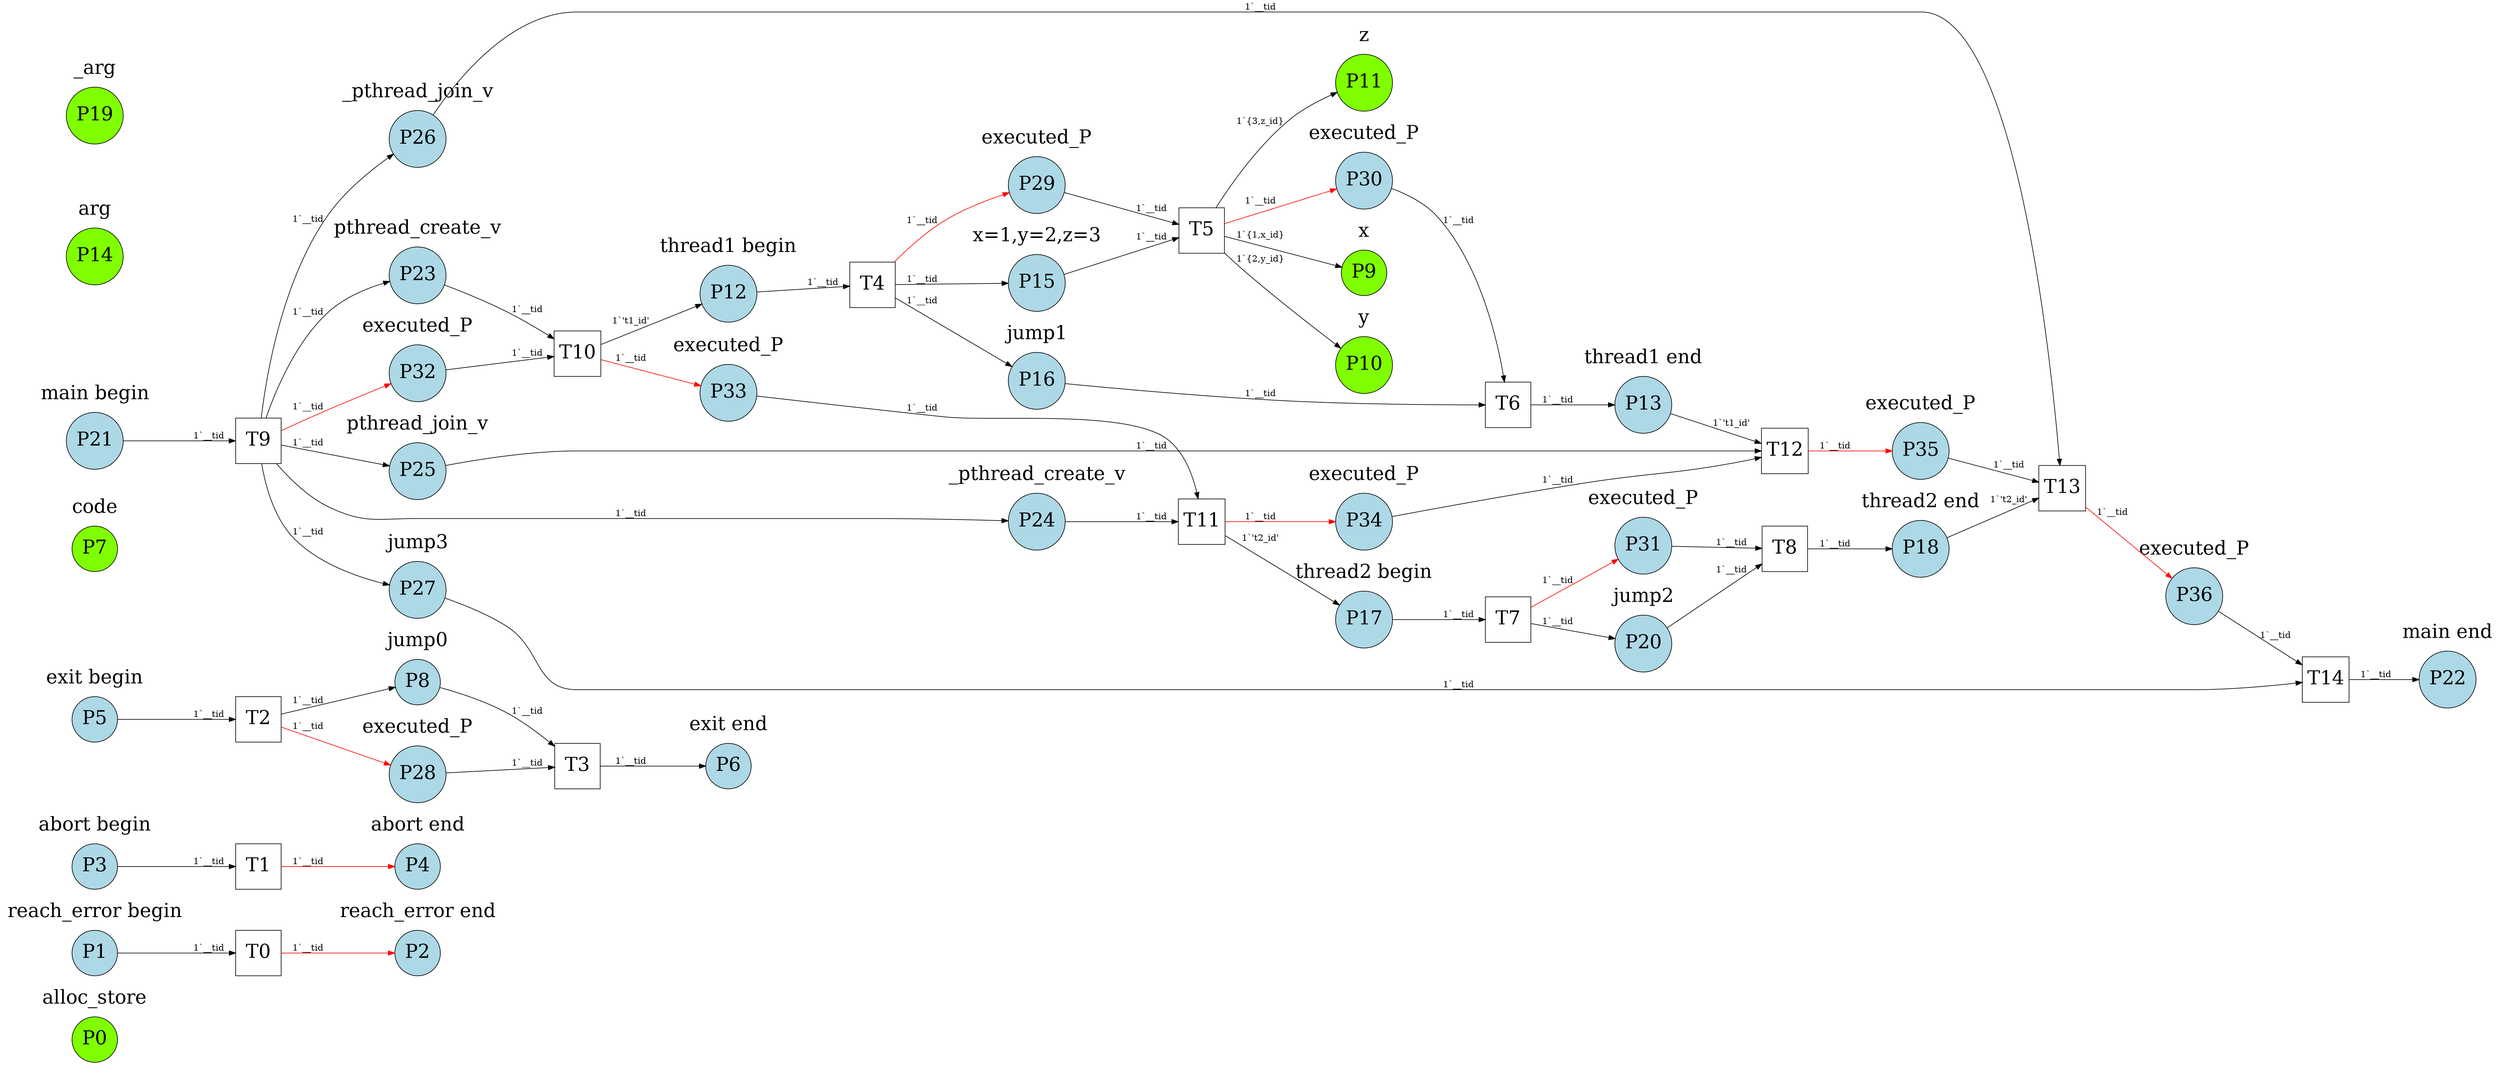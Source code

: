 digraph G{
rankdir = LR
subgraph cluster_P0{fontsize = 30;label="alloc_store";color="white"P0[shape=circle,fontsize = 30,width=1,style="filled",color="black",fillcolor="chartreuse"]}
subgraph cluster_P1{fontsize = 30;label="reach_error begin";color="white"P1[shape=circle,fontsize = 30,width=1,style="filled",color="black",fillcolor="lightblue"]}
subgraph cluster_P2{fontsize = 30;label="reach_error end";color="white"P2[shape=circle,fontsize = 30,width=1,style="filled",color="black",fillcolor="lightblue"]}
subgraph cluster_P3{fontsize = 30;label="abort begin";color="white"P3[shape=circle,fontsize = 30,width=1,style="filled",color="black",fillcolor="lightblue"]}
subgraph cluster_P4{fontsize = 30;label="abort end";color="white"P4[shape=circle,fontsize = 30,width=1,style="filled",color="black",fillcolor="lightblue"]}
subgraph cluster_P5{fontsize = 30;label="exit begin";color="white"P5[shape=circle,fontsize = 30,width=1,style="filled",color="black",fillcolor="lightblue"]}
subgraph cluster_P6{fontsize = 30;label="exit end";color="white"P6[shape=circle,fontsize = 30,width=1,style="filled",color="black",fillcolor="lightblue"]}
subgraph cluster_P7{fontsize = 30;label="code";color="white"P7[shape=circle,fontsize = 30,width=1,style="filled",color="black",fillcolor="chartreuse"]}
subgraph cluster_P8{fontsize = 30;label="jump0";color="white"P8[shape=circle,fontsize = 30,width=1,style="filled",color="black",fillcolor="lightblue"]}
subgraph cluster_P9{fontsize = 30;label="x";color="white"P9[shape=circle,fontsize = 30,width=1,style="filled",color="black",fillcolor="chartreuse"]}
subgraph cluster_P10{fontsize = 30;label="y";color="white"P10[shape=circle,fontsize = 30,width=1,style="filled",color="black",fillcolor="chartreuse"]}
subgraph cluster_P11{fontsize = 30;label="z";color="white"P11[shape=circle,fontsize = 30,width=1,style="filled",color="black",fillcolor="chartreuse"]}
subgraph cluster_P12{fontsize = 30;label="thread1 begin";color="white"P12[shape=circle,fontsize = 30,width=1,style="filled",color="black",fillcolor="lightblue"]}
subgraph cluster_P13{fontsize = 30;label="thread1 end";color="white"P13[shape=circle,fontsize = 30,width=1,style="filled",color="black",fillcolor="lightblue"]}
subgraph cluster_P14{fontsize = 30;label="arg";color="white"P14[shape=circle,fontsize = 30,width=1,style="filled",color="black",fillcolor="chartreuse"]}
subgraph cluster_P15{fontsize = 30;label="x=1,y=2,z=3";color="white"P15[shape=circle,fontsize = 30,width=1,style="filled",color="black",fillcolor="lightblue"]}
subgraph cluster_P16{fontsize = 30;label="jump1";color="white"P16[shape=circle,fontsize = 30,width=1,style="filled",color="black",fillcolor="lightblue"]}
subgraph cluster_P17{fontsize = 30;label="thread2 begin";color="white"P17[shape=circle,fontsize = 30,width=1,style="filled",color="black",fillcolor="lightblue"]}
subgraph cluster_P18{fontsize = 30;label="thread2 end";color="white"P18[shape=circle,fontsize = 30,width=1,style="filled",color="black",fillcolor="lightblue"]}
subgraph cluster_P19{fontsize = 30;label="_arg";color="white"P19[shape=circle,fontsize = 30,width=1,style="filled",color="black",fillcolor="chartreuse"]}
subgraph cluster_P20{fontsize = 30;label="jump2";color="white"P20[shape=circle,fontsize = 30,width=1,style="filled",color="black",fillcolor="lightblue"]}
subgraph cluster_P21{fontsize = 30;label="main begin";color="white"P21[shape=circle,fontsize = 30,width=1,style="filled",color="black",fillcolor="lightblue"]}
subgraph cluster_P22{fontsize = 30;label="main end";color="white"P22[shape=circle,fontsize = 30,width=1,style="filled",color="black",fillcolor="lightblue"]}
subgraph cluster_P23{fontsize = 30;label="pthread_create_v";color="white"P23[shape=circle,fontsize = 30,width=1,style="filled",color="black",fillcolor="lightblue"]}
subgraph cluster_P24{fontsize = 30;label="_pthread_create_v";color="white"P24[shape=circle,fontsize = 30,width=1,style="filled",color="black",fillcolor="lightblue"]}
subgraph cluster_P25{fontsize = 30;label="pthread_join_v";color="white"P25[shape=circle,fontsize = 30,width=1,style="filled",color="black",fillcolor="lightblue"]}
subgraph cluster_P26{fontsize = 30;label="_pthread_join_v";color="white"P26[shape=circle,fontsize = 30,width=1,style="filled",color="black",fillcolor="lightblue"]}
subgraph cluster_P27{fontsize = 30;label="jump3";color="white"P27[shape=circle,fontsize = 30,width=1,style="filled",color="black",fillcolor="lightblue"]}
subgraph cluster_P28{fontsize = 30;label="executed_P";color="white"P28[shape=circle,fontsize = 30,width=1,style="filled",color="black",fillcolor="lightblue"]}
subgraph cluster_P29{fontsize = 30;label="executed_P";color="white"P29[shape=circle,fontsize = 30,width=1,style="filled",color="black",fillcolor="lightblue"]}
subgraph cluster_P30{fontsize = 30;label="executed_P";color="white"P30[shape=circle,fontsize = 30,width=1,style="filled",color="black",fillcolor="lightblue"]}
subgraph cluster_P31{fontsize = 30;label="executed_P";color="white"P31[shape=circle,fontsize = 30,width=1,style="filled",color="black",fillcolor="lightblue"]}
subgraph cluster_P32{fontsize = 30;label="executed_P";color="white"P32[shape=circle,fontsize = 30,width=1,style="filled",color="black",fillcolor="lightblue"]}
subgraph cluster_P33{fontsize = 30;label="executed_P";color="white"P33[shape=circle,fontsize = 30,width=1,style="filled",color="black",fillcolor="lightblue"]}
subgraph cluster_P34{fontsize = 30;label="executed_P";color="white"P34[shape=circle,fontsize = 30,width=1,style="filled",color="black",fillcolor="lightblue"]}
subgraph cluster_P35{fontsize = 30;label="executed_P";color="white"P35[shape=circle,fontsize = 30,width=1,style="filled",color="black",fillcolor="lightblue"]}
subgraph cluster_P36{fontsize = 30;label="executed_P";color="white"P36[shape=circle,fontsize = 30,width=1,style="filled",color="black",fillcolor="lightblue"]}
T0[shape=box,fontsize = 30,width=1,height=1]
T1[shape=box,fontsize = 30,width=1,height=1]
T2[shape=box,fontsize = 30,width=1,height=1]
T3[shape=box,fontsize = 30,width=1,height=1]
T4[shape=box,fontsize = 30,width=1,height=1]
T5[shape=box,fontsize = 30,width=1,height=1]
T6[shape=box,fontsize = 30,width=1,height=1]
T7[shape=box,fontsize = 30,width=1,height=1]
T8[shape=box,fontsize = 30,width=1,height=1]
T9[shape=box,fontsize = 30,width=1,height=1]
T10[shape=box,fontsize = 30,width=1,height=1]
T11[shape=box,fontsize = 30,width=1,height=1]
T12[shape=box,fontsize = 30,width=1,height=1]
T13[shape=box,fontsize = 30,width=1,height=1]
T14[shape=box,fontsize = 30,width=1,height=1]
P1->T0[label="1`__tid"]
P3->T1[label="1`__tid"]
P5->T2[label="1`__tid"]
P8->T3[label="1`__tid"]
P12->T4[label="1`__tid"]
P15->T5[label="1`__tid"]
P16->T6[label="1`__tid"]
P17->T7[label="1`__tid"]
P20->T8[label="1`__tid"]
P21->T9[label="1`__tid"]
P23->T10[label="1`__tid"]
P24->T11[label="1`__tid"]
P25->T12[label="1`__tid"]
P26->T13[label="1`__tid"]
P27->T14[label="1`__tid"]
T0->P2[color="red",label="1`__tid"]
T1->P4[color="red",label="1`__tid"]
T3->P6[label="1`__tid"]
T2->P8[label="1`__tid"]
T2->P28[color="red",label="1`__tid"]
P28->T3[label="1`__tid"]
T5->P9[label="1`{1,x_id}"]
T5->P10[label="1`{2,y_id}"]
T5->P11[label="1`{3,z_id}"]
T6->P13[label="1`__tid"]
T4->P15[label="1`__tid"]
T4->P29[color="red",label="1`__tid"]
P29->T5[label="1`__tid"]
T4->P16[label="1`__tid"]
T5->P30[color="red",label="1`__tid"]
P30->T6[label="1`__tid"]
T8->P18[label="1`__tid"]
T7->P20[label="1`__tid"]
T7->P31[color="red",label="1`__tid"]
P31->T8[label="1`__tid"]
T10->P12[label="1`'t1_id'"]
T11->P17[label="1`'t2_id'"]
P13->T12[label="1`'t1_id'"]
P18->T13[label="1`'t2_id'"]
T14->P22[label="1`__tid"]
T9->P23[label="1`__tid"]
T9->P32[color="red",label="1`__tid"]
P32->T10[label="1`__tid"]
T9->P24[label="1`__tid"]
T10->P33[color="red",label="1`__tid"]
P33->T11[label="1`__tid"]
T9->P25[label="1`__tid"]
T11->P34[color="red",label="1`__tid"]
P34->T12[label="1`__tid"]
T9->P26[label="1`__tid"]
T12->P35[color="red",label="1`__tid"]
P35->T13[label="1`__tid"]
T9->P27[label="1`__tid"]
T13->P36[color="red",label="1`__tid"]
P36->T14[label="1`__tid"]
}

